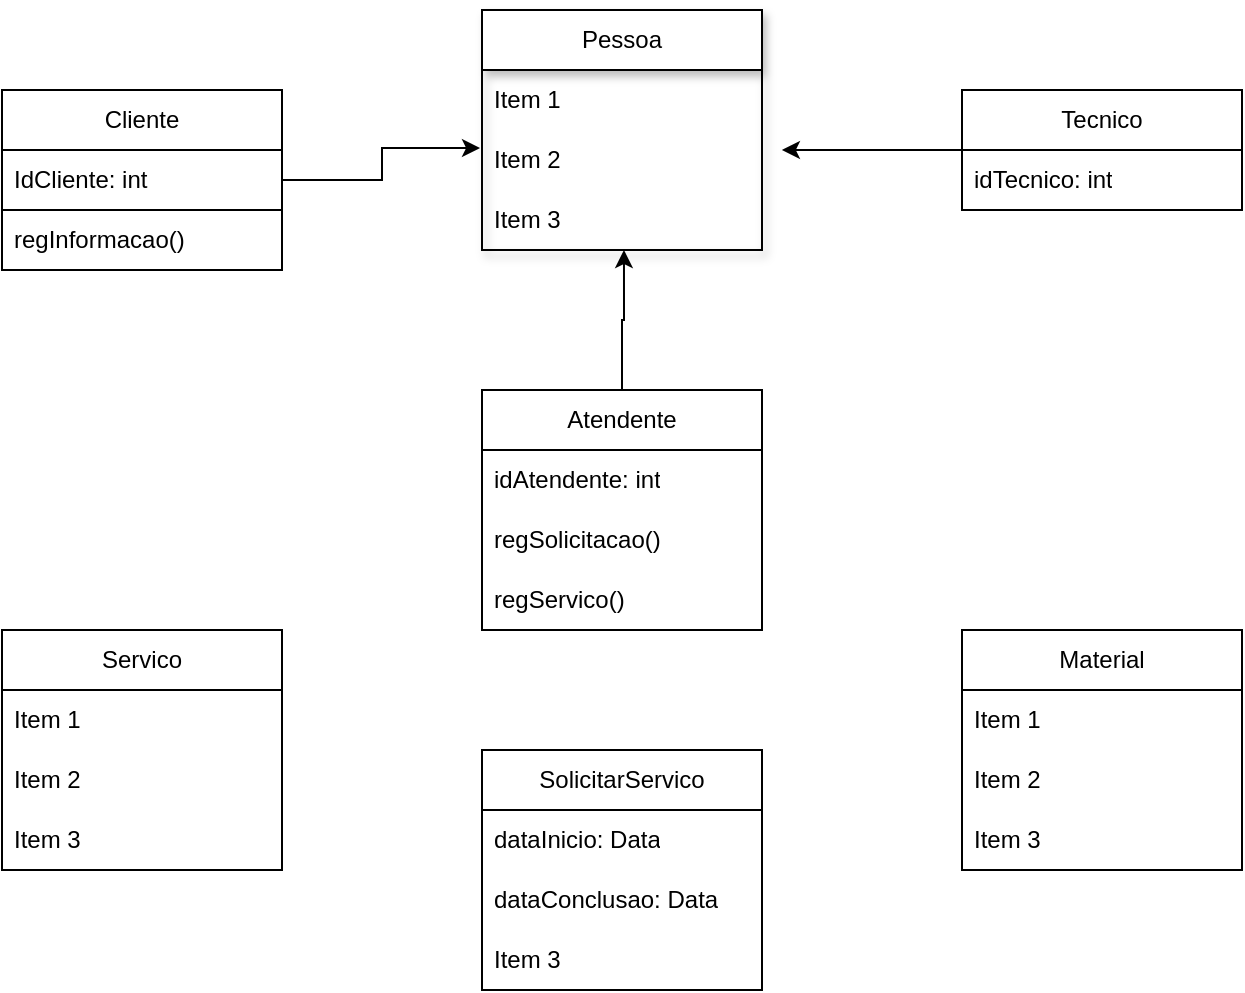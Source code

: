 <mxfile version="22.1.0" type="github">
  <diagram name="Página-1" id="5k_kdog-Dgk3Jh1cfOds">
    <mxGraphModel dx="1061" dy="550" grid="1" gridSize="10" guides="1" tooltips="1" connect="1" arrows="1" fold="1" page="1" pageScale="1" pageWidth="827" pageHeight="1169" math="0" shadow="0">
      <root>
        <mxCell id="0" />
        <mxCell id="1" parent="0" />
        <mxCell id="LbvLRjbKe0_DXnUtJtes-1" value="Tecnico" style="swimlane;fontStyle=0;childLayout=stackLayout;horizontal=1;startSize=30;horizontalStack=0;resizeParent=1;resizeParentMax=0;resizeLast=0;collapsible=1;marginBottom=0;whiteSpace=wrap;html=1;shadow=0;swimlaneLine=1;labelBackgroundColor=none;labelBorderColor=none;" vertex="1" parent="1">
          <mxGeometry x="550" y="60" width="140" height="60" as="geometry" />
        </mxCell>
        <mxCell id="LbvLRjbKe0_DXnUtJtes-2" value="idTecnico: int" style="text;align=left;verticalAlign=middle;spacingLeft=4;spacingRight=4;overflow=hidden;points=[[0,0.5],[1,0.5]];portConstraint=eastwest;rotatable=0;whiteSpace=wrap;html=1;shadow=0;swimlaneLine=1;labelBackgroundColor=none;labelBorderColor=none;" vertex="1" parent="LbvLRjbKe0_DXnUtJtes-1">
          <mxGeometry y="30" width="140" height="30" as="geometry" />
        </mxCell>
        <mxCell id="LbvLRjbKe0_DXnUtJtes-5" value="Cliente" style="swimlane;fontStyle=0;childLayout=stackLayout;horizontal=1;startSize=30;horizontalStack=0;resizeParent=1;resizeParentMax=0;resizeLast=0;collapsible=1;marginBottom=0;whiteSpace=wrap;html=1;shadow=0;swimlaneLine=1;labelBackgroundColor=none;labelBorderColor=none;" vertex="1" parent="1">
          <mxGeometry x="70" y="60" width="140" height="90" as="geometry" />
        </mxCell>
        <mxCell id="LbvLRjbKe0_DXnUtJtes-6" value="IdCliente: int" style="text;align=left;verticalAlign=middle;spacingLeft=4;spacingRight=4;overflow=hidden;points=[[0,0.5],[1,0.5]];portConstraint=eastwest;rotatable=0;whiteSpace=wrap;html=1;shadow=0;swimlaneLine=1;labelBackgroundColor=none;labelBorderColor=none;" vertex="1" parent="LbvLRjbKe0_DXnUtJtes-5">
          <mxGeometry y="30" width="140" height="30" as="geometry" />
        </mxCell>
        <mxCell id="LbvLRjbKe0_DXnUtJtes-7" value="regInformacao()" style="text;align=left;verticalAlign=middle;spacingLeft=4;spacingRight=4;overflow=hidden;points=[[0,0.5],[1,0.5]];portConstraint=eastwest;rotatable=0;whiteSpace=wrap;html=1;shadow=0;swimlaneLine=1;labelBackgroundColor=none;labelBorderColor=none;strokeColor=default;" vertex="1" parent="LbvLRjbKe0_DXnUtJtes-5">
          <mxGeometry y="60" width="140" height="30" as="geometry" />
        </mxCell>
        <mxCell id="LbvLRjbKe0_DXnUtJtes-9" value="Material" style="swimlane;fontStyle=0;childLayout=stackLayout;horizontal=1;startSize=30;horizontalStack=0;resizeParent=1;resizeParentMax=0;resizeLast=0;collapsible=1;marginBottom=0;whiteSpace=wrap;html=1;shadow=0;swimlaneLine=1;labelBackgroundColor=none;labelBorderColor=none;" vertex="1" parent="1">
          <mxGeometry x="550" y="330" width="140" height="120" as="geometry" />
        </mxCell>
        <mxCell id="LbvLRjbKe0_DXnUtJtes-10" value="Item 1" style="text;align=left;verticalAlign=middle;spacingLeft=4;spacingRight=4;overflow=hidden;points=[[0,0.5],[1,0.5]];portConstraint=eastwest;rotatable=0;whiteSpace=wrap;html=1;shadow=0;swimlaneLine=1;labelBackgroundColor=none;labelBorderColor=none;" vertex="1" parent="LbvLRjbKe0_DXnUtJtes-9">
          <mxGeometry y="30" width="140" height="30" as="geometry" />
        </mxCell>
        <mxCell id="LbvLRjbKe0_DXnUtJtes-11" value="Item 2" style="text;align=left;verticalAlign=middle;spacingLeft=4;spacingRight=4;overflow=hidden;points=[[0,0.5],[1,0.5]];portConstraint=eastwest;rotatable=0;whiteSpace=wrap;html=1;shadow=0;swimlaneLine=1;labelBackgroundColor=none;labelBorderColor=none;" vertex="1" parent="LbvLRjbKe0_DXnUtJtes-9">
          <mxGeometry y="60" width="140" height="30" as="geometry" />
        </mxCell>
        <mxCell id="LbvLRjbKe0_DXnUtJtes-12" value="Item 3" style="text;align=left;verticalAlign=middle;spacingLeft=4;spacingRight=4;overflow=hidden;points=[[0,0.5],[1,0.5]];portConstraint=eastwest;rotatable=0;whiteSpace=wrap;html=1;shadow=0;swimlaneLine=1;labelBackgroundColor=none;labelBorderColor=none;" vertex="1" parent="LbvLRjbKe0_DXnUtJtes-9">
          <mxGeometry y="90" width="140" height="30" as="geometry" />
        </mxCell>
        <mxCell id="LbvLRjbKe0_DXnUtJtes-13" value="Servico" style="swimlane;fontStyle=0;childLayout=stackLayout;horizontal=1;startSize=30;horizontalStack=0;resizeParent=1;resizeParentMax=0;resizeLast=0;collapsible=1;marginBottom=0;whiteSpace=wrap;html=1;shadow=0;swimlaneLine=1;labelBackgroundColor=none;labelBorderColor=none;" vertex="1" parent="1">
          <mxGeometry x="70" y="330" width="140" height="120" as="geometry" />
        </mxCell>
        <mxCell id="LbvLRjbKe0_DXnUtJtes-14" value="Item 1" style="text;align=left;verticalAlign=middle;spacingLeft=4;spacingRight=4;overflow=hidden;points=[[0,0.5],[1,0.5]];portConstraint=eastwest;rotatable=0;whiteSpace=wrap;html=1;shadow=0;swimlaneLine=1;labelBackgroundColor=none;labelBorderColor=none;" vertex="1" parent="LbvLRjbKe0_DXnUtJtes-13">
          <mxGeometry y="30" width="140" height="30" as="geometry" />
        </mxCell>
        <mxCell id="LbvLRjbKe0_DXnUtJtes-15" value="Item 2" style="text;align=left;verticalAlign=middle;spacingLeft=4;spacingRight=4;overflow=hidden;points=[[0,0.5],[1,0.5]];portConstraint=eastwest;rotatable=0;whiteSpace=wrap;html=1;shadow=0;swimlaneLine=1;labelBackgroundColor=none;labelBorderColor=none;" vertex="1" parent="LbvLRjbKe0_DXnUtJtes-13">
          <mxGeometry y="60" width="140" height="30" as="geometry" />
        </mxCell>
        <mxCell id="LbvLRjbKe0_DXnUtJtes-16" value="Item 3" style="text;align=left;verticalAlign=middle;spacingLeft=4;spacingRight=4;overflow=hidden;points=[[0,0.5],[1,0.5]];portConstraint=eastwest;rotatable=0;whiteSpace=wrap;html=1;shadow=0;swimlaneLine=1;labelBackgroundColor=none;labelBorderColor=none;" vertex="1" parent="LbvLRjbKe0_DXnUtJtes-13">
          <mxGeometry y="90" width="140" height="30" as="geometry" />
        </mxCell>
        <mxCell id="LbvLRjbKe0_DXnUtJtes-17" value="Pessoa" style="swimlane;fontStyle=0;childLayout=stackLayout;horizontal=1;startSize=30;horizontalStack=0;resizeParent=1;resizeParentMax=0;resizeLast=0;collapsible=1;marginBottom=0;whiteSpace=wrap;html=1;shadow=1;swimlaneLine=1;labelBackgroundColor=none;labelBorderColor=none;" vertex="1" parent="1">
          <mxGeometry x="310" y="20" width="140" height="120" as="geometry" />
        </mxCell>
        <mxCell id="LbvLRjbKe0_DXnUtJtes-18" value="Item 1" style="text;align=left;verticalAlign=middle;spacingLeft=4;spacingRight=4;overflow=hidden;points=[[0,0.5],[1,0.5]];portConstraint=eastwest;rotatable=0;whiteSpace=wrap;html=1;shadow=0;swimlaneLine=1;labelBackgroundColor=none;labelBorderColor=none;" vertex="1" parent="LbvLRjbKe0_DXnUtJtes-17">
          <mxGeometry y="30" width="140" height="30" as="geometry" />
        </mxCell>
        <mxCell id="LbvLRjbKe0_DXnUtJtes-19" value="Item 2" style="text;align=left;verticalAlign=middle;spacingLeft=4;spacingRight=4;overflow=hidden;points=[[0,0.5],[1,0.5]];portConstraint=eastwest;rotatable=0;whiteSpace=wrap;html=1;shadow=0;swimlaneLine=1;labelBackgroundColor=none;labelBorderColor=none;" vertex="1" parent="LbvLRjbKe0_DXnUtJtes-17">
          <mxGeometry y="60" width="140" height="30" as="geometry" />
        </mxCell>
        <mxCell id="LbvLRjbKe0_DXnUtJtes-20" value="Item 3" style="text;align=left;verticalAlign=middle;spacingLeft=4;spacingRight=4;overflow=hidden;points=[[0,0.5],[1,0.5]];portConstraint=eastwest;rotatable=0;whiteSpace=wrap;html=1;shadow=0;swimlaneLine=1;labelBackgroundColor=none;labelBorderColor=none;" vertex="1" parent="LbvLRjbKe0_DXnUtJtes-17">
          <mxGeometry y="90" width="140" height="30" as="geometry" />
        </mxCell>
        <mxCell id="LbvLRjbKe0_DXnUtJtes-21" value="SolicitarServico" style="swimlane;fontStyle=0;childLayout=stackLayout;horizontal=1;startSize=30;horizontalStack=0;resizeParent=1;resizeParentMax=0;resizeLast=0;collapsible=1;marginBottom=0;whiteSpace=wrap;html=1;shadow=0;swimlaneLine=1;labelBackgroundColor=none;labelBorderColor=none;" vertex="1" parent="1">
          <mxGeometry x="310" y="390" width="140" height="120" as="geometry" />
        </mxCell>
        <mxCell id="LbvLRjbKe0_DXnUtJtes-22" value="dataInicio: Data" style="text;align=left;verticalAlign=middle;spacingLeft=4;spacingRight=4;overflow=hidden;points=[[0,0.5],[1,0.5]];portConstraint=eastwest;rotatable=0;whiteSpace=wrap;html=1;shadow=0;swimlaneLine=1;labelBackgroundColor=none;labelBorderColor=none;" vertex="1" parent="LbvLRjbKe0_DXnUtJtes-21">
          <mxGeometry y="30" width="140" height="30" as="geometry" />
        </mxCell>
        <mxCell id="LbvLRjbKe0_DXnUtJtes-23" value="dataConclusao: Data" style="text;align=left;verticalAlign=middle;spacingLeft=4;spacingRight=4;overflow=hidden;points=[[0,0.5],[1,0.5]];portConstraint=eastwest;rotatable=0;whiteSpace=wrap;html=1;shadow=0;swimlaneLine=1;labelBackgroundColor=none;labelBorderColor=none;" vertex="1" parent="LbvLRjbKe0_DXnUtJtes-21">
          <mxGeometry y="60" width="140" height="30" as="geometry" />
        </mxCell>
        <mxCell id="LbvLRjbKe0_DXnUtJtes-24" value="Item 3" style="text;align=left;verticalAlign=middle;spacingLeft=4;spacingRight=4;overflow=hidden;points=[[0,0.5],[1,0.5]];portConstraint=eastwest;rotatable=0;whiteSpace=wrap;html=1;shadow=0;swimlaneLine=1;labelBackgroundColor=none;labelBorderColor=none;" vertex="1" parent="LbvLRjbKe0_DXnUtJtes-21">
          <mxGeometry y="90" width="140" height="30" as="geometry" />
        </mxCell>
        <mxCell id="LbvLRjbKe0_DXnUtJtes-45" style="edgeStyle=orthogonalEdgeStyle;rounded=0;orthogonalLoop=1;jettySize=auto;html=1;entryX=0.507;entryY=1;entryDx=0;entryDy=0;entryPerimeter=0;" edge="1" parent="1" source="LbvLRjbKe0_DXnUtJtes-25" target="LbvLRjbKe0_DXnUtJtes-20">
          <mxGeometry relative="1" as="geometry">
            <mxPoint x="380" y="150" as="targetPoint" />
            <Array as="points">
              <mxPoint x="380" y="175" />
              <mxPoint x="381" y="175" />
            </Array>
          </mxGeometry>
        </mxCell>
        <mxCell id="LbvLRjbKe0_DXnUtJtes-25" value="Atendente" style="swimlane;fontStyle=0;childLayout=stackLayout;horizontal=1;startSize=30;horizontalStack=0;resizeParent=1;resizeParentMax=0;resizeLast=0;collapsible=1;marginBottom=0;whiteSpace=wrap;html=1;shadow=0;swimlaneLine=1;labelBackgroundColor=none;labelBorderColor=none;" vertex="1" parent="1">
          <mxGeometry x="310" y="210" width="140" height="120" as="geometry" />
        </mxCell>
        <mxCell id="LbvLRjbKe0_DXnUtJtes-26" value="idAtendente: int" style="text;align=left;verticalAlign=middle;spacingLeft=4;spacingRight=4;overflow=hidden;points=[[0,0.5],[1,0.5]];portConstraint=eastwest;rotatable=0;whiteSpace=wrap;html=1;shadow=0;swimlaneLine=1;labelBackgroundColor=none;labelBorderColor=none;" vertex="1" parent="LbvLRjbKe0_DXnUtJtes-25">
          <mxGeometry y="30" width="140" height="30" as="geometry" />
        </mxCell>
        <mxCell id="LbvLRjbKe0_DXnUtJtes-27" value="regSolicitacao()" style="text;align=left;verticalAlign=middle;spacingLeft=4;spacingRight=4;overflow=hidden;points=[[0,0.5],[1,0.5]];portConstraint=eastwest;rotatable=0;whiteSpace=wrap;html=1;shadow=0;swimlaneLine=1;labelBackgroundColor=none;labelBorderColor=none;" vertex="1" parent="LbvLRjbKe0_DXnUtJtes-25">
          <mxGeometry y="60" width="140" height="30" as="geometry" />
        </mxCell>
        <mxCell id="LbvLRjbKe0_DXnUtJtes-28" value="regServico()" style="text;align=left;verticalAlign=middle;spacingLeft=4;spacingRight=4;overflow=hidden;points=[[0,0.5],[1,0.5]];portConstraint=eastwest;rotatable=0;whiteSpace=wrap;html=1;shadow=0;swimlaneLine=1;labelBackgroundColor=none;labelBorderColor=none;" vertex="1" parent="LbvLRjbKe0_DXnUtJtes-25">
          <mxGeometry y="90" width="140" height="30" as="geometry" />
        </mxCell>
        <mxCell id="LbvLRjbKe0_DXnUtJtes-41" style="edgeStyle=orthogonalEdgeStyle;rounded=0;orthogonalLoop=1;jettySize=auto;html=1;entryX=-0.007;entryY=0.3;entryDx=0;entryDy=0;entryPerimeter=0;" edge="1" parent="1" source="LbvLRjbKe0_DXnUtJtes-5" target="LbvLRjbKe0_DXnUtJtes-19">
          <mxGeometry relative="1" as="geometry" />
        </mxCell>
        <mxCell id="LbvLRjbKe0_DXnUtJtes-42" style="edgeStyle=orthogonalEdgeStyle;rounded=0;orthogonalLoop=1;jettySize=auto;html=1;entryX=1.071;entryY=0.333;entryDx=0;entryDy=0;entryPerimeter=0;" edge="1" parent="1" source="LbvLRjbKe0_DXnUtJtes-1" target="LbvLRjbKe0_DXnUtJtes-19">
          <mxGeometry relative="1" as="geometry" />
        </mxCell>
      </root>
    </mxGraphModel>
  </diagram>
</mxfile>
